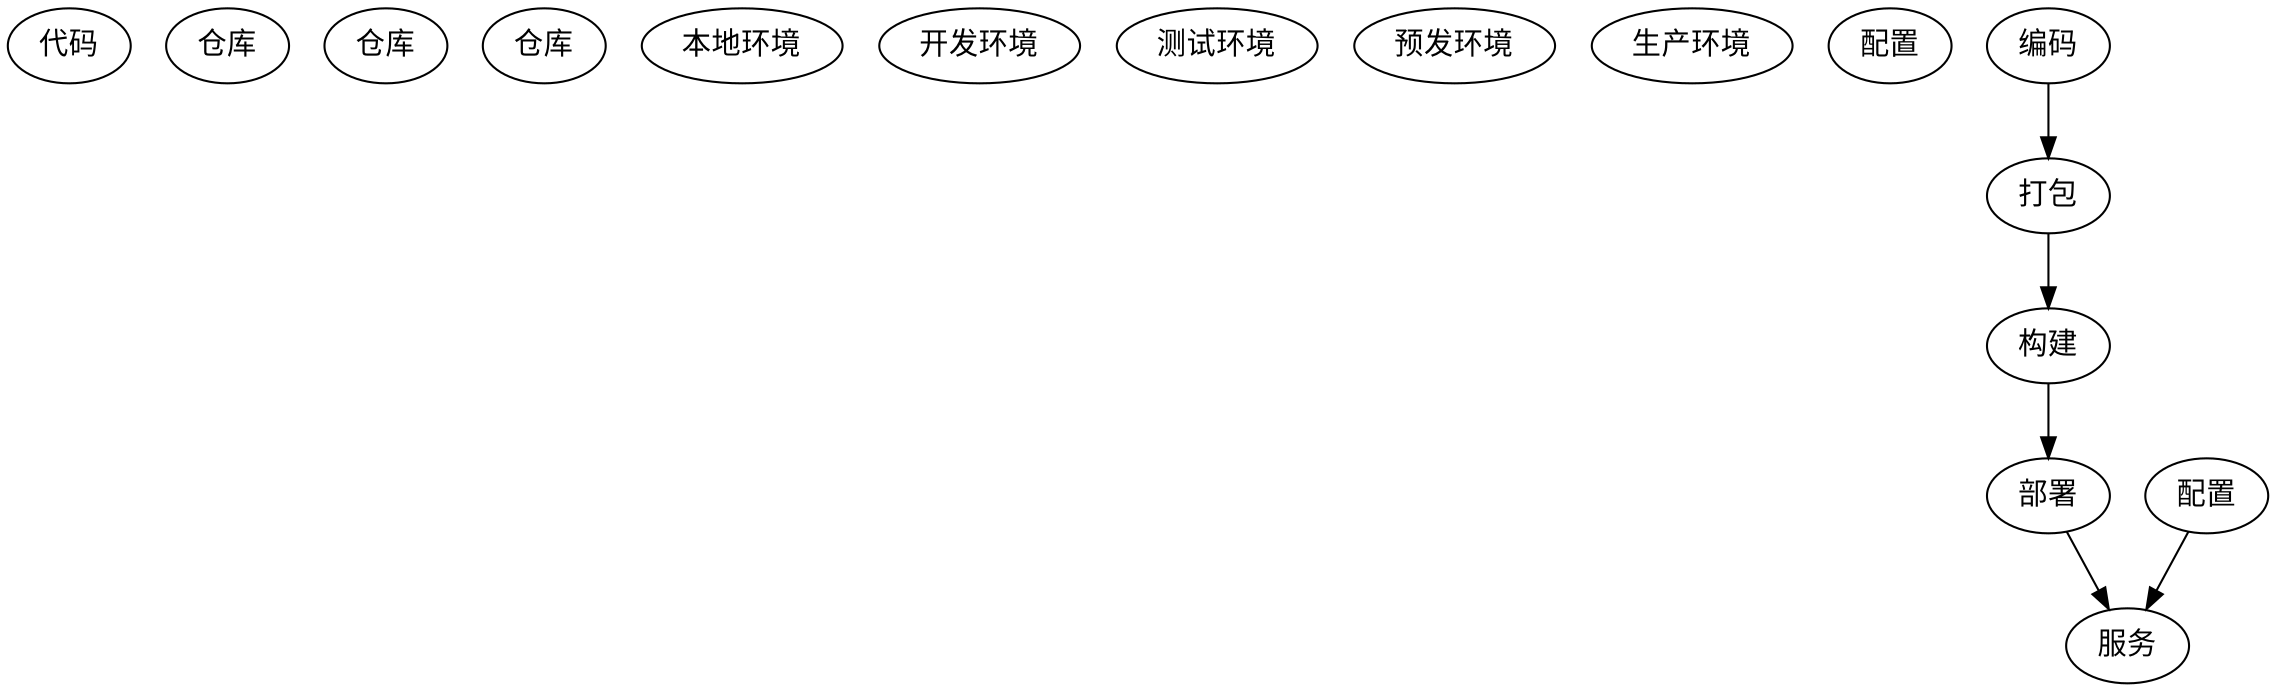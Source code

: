 digraph Pipeline {

    // Role

    code [label = "代码"];
    repo [label = "仓库"];
    repo_spec [label = "仓库"];
    repo_image [label = "仓库"];
    env_local [label = "本地环境"];
    env_dev [label = "开发环境"];
    env_test [label = "测试环境"];
    env_beta [label = "预发环境"];
    env_prod [label = "生产环境"];
    config [label = "配置"];

    // Action
    coding [label = "编码"];
    configuring [label = "配置"];
    packaging [label = "打包"];
    imaging [label = "构建"];
    deploying [label = "部署"];
    serving [label = "服务"];


    coding -> packaging -> imaging -> deploying -> serving;
    configuring -> serving;
}